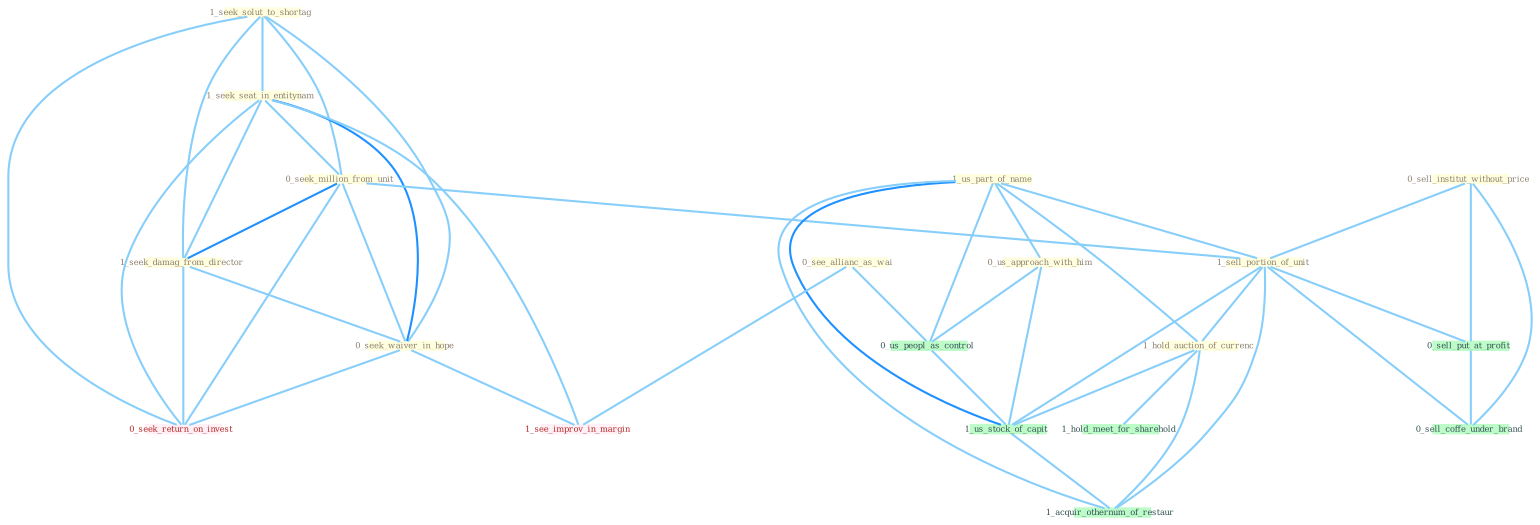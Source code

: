Graph G{ 
    node
    [shape=polygon,style=filled,width=.5,height=.06,color="#BDFCC9",fixedsize=true,fontsize=4,
    fontcolor="#2f4f4f"];
    {node
    [color="#ffffe0", fontcolor="#8b7d6b"] "1_seek_solut_to_shortag " "0_sell_institut_without_price " "1_seek_seat_in_entitynam " "0_seek_million_from_unit " "1_us_part_of_name " "1_seek_damag_from_director " "0_seek_waiver_in_hope " "1_sell_portion_of_unit " "0_see_allianc_as_wai " "1_hold_auction_of_currenc " "0_us_approach_with_him "}
{node [color="#fff0f5", fontcolor="#b22222"] "0_seek_return_on_invest " "1_see_improv_in_margin "}
edge [color="#B0E2FF"];

	"1_seek_solut_to_shortag " -- "1_seek_seat_in_entitynam " [w="1", color="#87cefa" ];
	"1_seek_solut_to_shortag " -- "0_seek_million_from_unit " [w="1", color="#87cefa" ];
	"1_seek_solut_to_shortag " -- "1_seek_damag_from_director " [w="1", color="#87cefa" ];
	"1_seek_solut_to_shortag " -- "0_seek_waiver_in_hope " [w="1", color="#87cefa" ];
	"1_seek_solut_to_shortag " -- "0_seek_return_on_invest " [w="1", color="#87cefa" ];
	"0_sell_institut_without_price " -- "1_sell_portion_of_unit " [w="1", color="#87cefa" ];
	"0_sell_institut_without_price " -- "0_sell_put_at_profit " [w="1", color="#87cefa" ];
	"0_sell_institut_without_price " -- "0_sell_coffe_under_brand " [w="1", color="#87cefa" ];
	"1_seek_seat_in_entitynam " -- "0_seek_million_from_unit " [w="1", color="#87cefa" ];
	"1_seek_seat_in_entitynam " -- "1_seek_damag_from_director " [w="1", color="#87cefa" ];
	"1_seek_seat_in_entitynam " -- "0_seek_waiver_in_hope " [w="2", color="#1e90ff" , len=0.8];
	"1_seek_seat_in_entitynam " -- "0_seek_return_on_invest " [w="1", color="#87cefa" ];
	"1_seek_seat_in_entitynam " -- "1_see_improv_in_margin " [w="1", color="#87cefa" ];
	"0_seek_million_from_unit " -- "1_seek_damag_from_director " [w="2", color="#1e90ff" , len=0.8];
	"0_seek_million_from_unit " -- "0_seek_waiver_in_hope " [w="1", color="#87cefa" ];
	"0_seek_million_from_unit " -- "1_sell_portion_of_unit " [w="1", color="#87cefa" ];
	"0_seek_million_from_unit " -- "0_seek_return_on_invest " [w="1", color="#87cefa" ];
	"1_us_part_of_name " -- "1_sell_portion_of_unit " [w="1", color="#87cefa" ];
	"1_us_part_of_name " -- "1_hold_auction_of_currenc " [w="1", color="#87cefa" ];
	"1_us_part_of_name " -- "0_us_approach_with_him " [w="1", color="#87cefa" ];
	"1_us_part_of_name " -- "0_us_peopl_as_control " [w="1", color="#87cefa" ];
	"1_us_part_of_name " -- "1_us_stock_of_capit " [w="2", color="#1e90ff" , len=0.8];
	"1_us_part_of_name " -- "1_acquir_othernum_of_restaur " [w="1", color="#87cefa" ];
	"1_seek_damag_from_director " -- "0_seek_waiver_in_hope " [w="1", color="#87cefa" ];
	"1_seek_damag_from_director " -- "0_seek_return_on_invest " [w="1", color="#87cefa" ];
	"0_seek_waiver_in_hope " -- "0_seek_return_on_invest " [w="1", color="#87cefa" ];
	"0_seek_waiver_in_hope " -- "1_see_improv_in_margin " [w="1", color="#87cefa" ];
	"1_sell_portion_of_unit " -- "1_hold_auction_of_currenc " [w="1", color="#87cefa" ];
	"1_sell_portion_of_unit " -- "0_sell_put_at_profit " [w="1", color="#87cefa" ];
	"1_sell_portion_of_unit " -- "1_us_stock_of_capit " [w="1", color="#87cefa" ];
	"1_sell_portion_of_unit " -- "0_sell_coffe_under_brand " [w="1", color="#87cefa" ];
	"1_sell_portion_of_unit " -- "1_acquir_othernum_of_restaur " [w="1", color="#87cefa" ];
	"0_see_allianc_as_wai " -- "0_us_peopl_as_control " [w="1", color="#87cefa" ];
	"0_see_allianc_as_wai " -- "1_see_improv_in_margin " [w="1", color="#87cefa" ];
	"1_hold_auction_of_currenc " -- "1_us_stock_of_capit " [w="1", color="#87cefa" ];
	"1_hold_auction_of_currenc " -- "1_hold_meet_for_sharehold " [w="1", color="#87cefa" ];
	"1_hold_auction_of_currenc " -- "1_acquir_othernum_of_restaur " [w="1", color="#87cefa" ];
	"0_us_approach_with_him " -- "0_us_peopl_as_control " [w="1", color="#87cefa" ];
	"0_us_approach_with_him " -- "1_us_stock_of_capit " [w="1", color="#87cefa" ];
	"0_us_peopl_as_control " -- "1_us_stock_of_capit " [w="1", color="#87cefa" ];
	"0_sell_put_at_profit " -- "0_sell_coffe_under_brand " [w="1", color="#87cefa" ];
	"1_us_stock_of_capit " -- "1_acquir_othernum_of_restaur " [w="1", color="#87cefa" ];
}